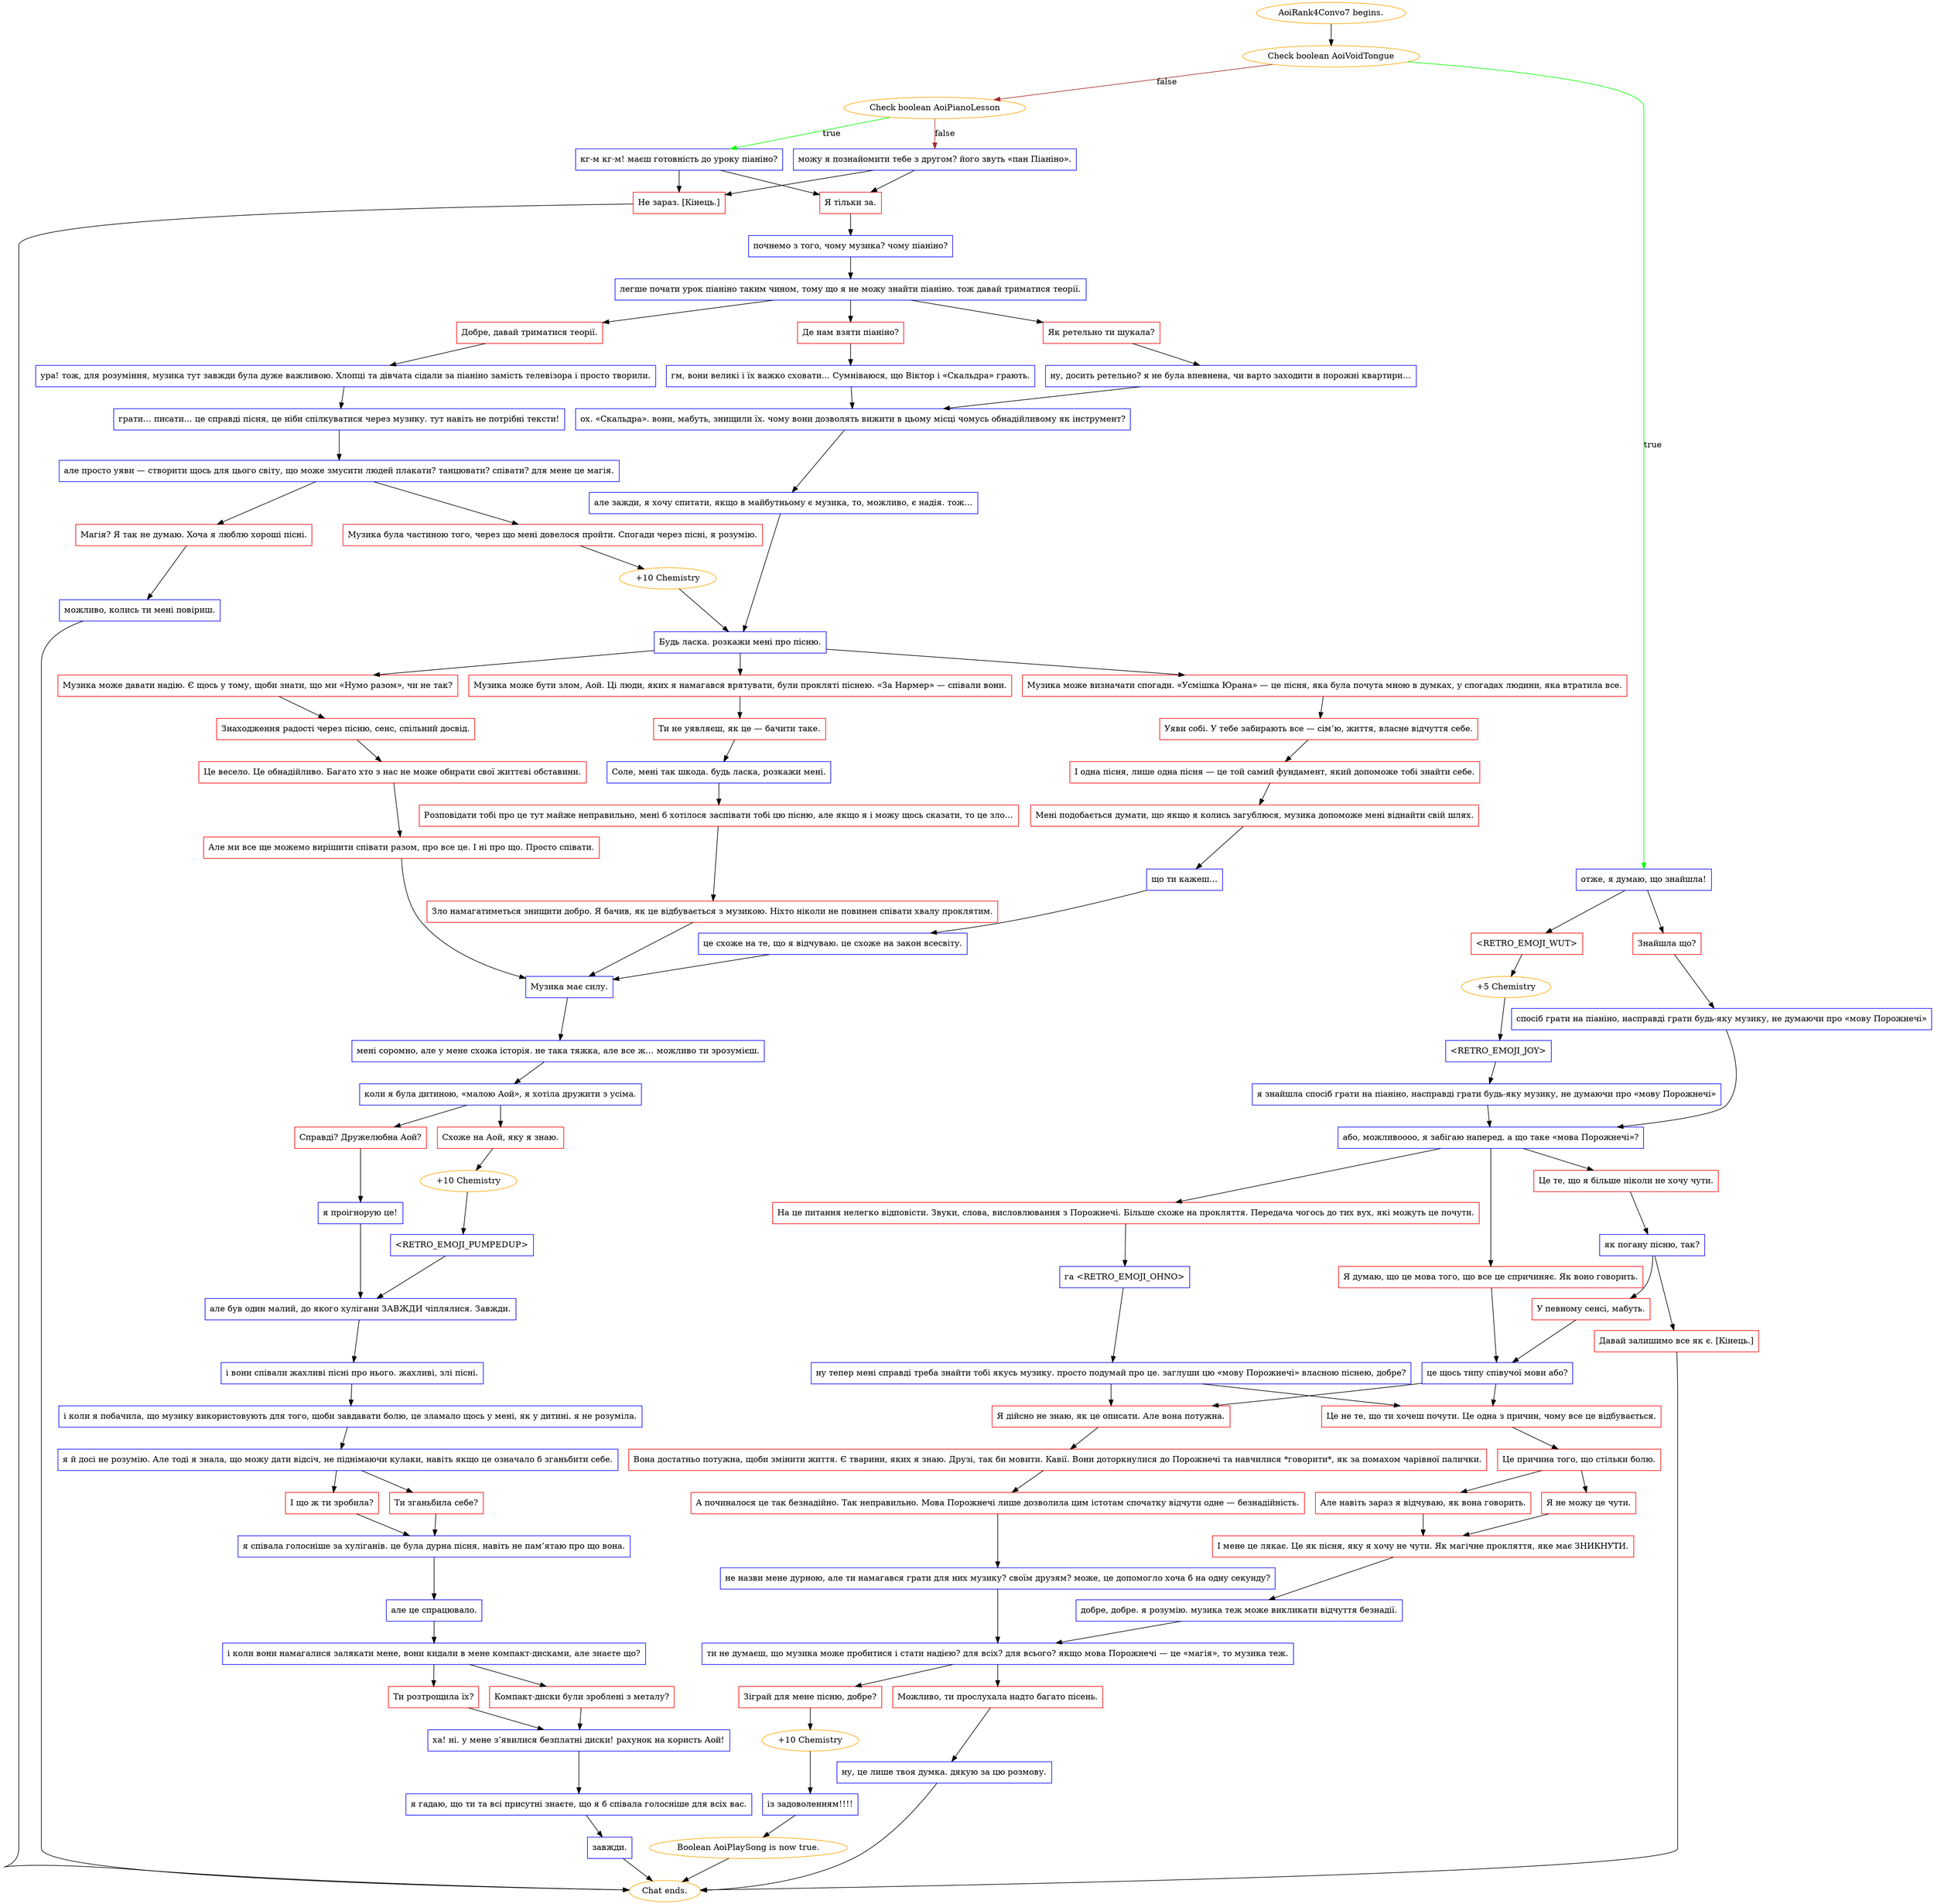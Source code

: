 digraph {
	"AoiRank4Convo7 begins." [color=orange];
		"AoiRank4Convo7 begins." -> j2536274314;
	j2536274314 [label="Check boolean AoiVoidTongue",color=orange];
		j2536274314 -> j1355109511 [label=true,color=green];
		j2536274314 -> j3819763007 [label=false,color=brown];
	j1355109511 [label="отже, я думаю, що знайшла!",shape=box,color=blue];
		j1355109511 -> j100873860;
		j1355109511 -> j76487921;
	j3819763007 [label="Check boolean AoiPianoLesson",color=orange];
		j3819763007 -> j2881706841 [label=true,color=green];
		j3819763007 -> j3302936495 [label=false,color=brown];
	j100873860 [label="<RETRO_EMOJI_WUT>",shape=box,color=red];
		j100873860 -> j1961999832;
	j76487921 [label="Знайшла що?",shape=box,color=red];
		j76487921 -> j1515522088;
	j2881706841 [label="кг-м кг-м! маєш готовність до уроку піаніно?",shape=box,color=blue];
		j2881706841 -> j2693390568;
		j2881706841 -> j3335933649;
	j3302936495 [label="можу я познайомити тебе з другом? його звуть «пан Піаніно».",shape=box,color=blue];
		j3302936495 -> j2693390568;
		j3302936495 -> j3335933649;
	j1961999832 [label="+5 Chemistry",color=orange];
		j1961999832 -> j1638943372;
	j1515522088 [label="спосіб грати на піаніно, насправді грати будь-яку музику, не думаючи про «мову Порожнечі»",shape=box,color=blue];
		j1515522088 -> j2956853362;
	j2693390568 [label="Я тільки за.",shape=box,color=red];
		j2693390568 -> j3755712043;
	j3335933649 [label="Не зараз. [Кінець.]",shape=box,color=red];
		j3335933649 -> "Chat ends.";
	j1638943372 [label="<RETRO_EMOJI_JOY>",shape=box,color=blue];
		j1638943372 -> j3496648348;
	j2956853362 [label="або, можливоооо, я забігаю наперед. а що таке «мова Порожнечі»?",shape=box,color=blue];
		j2956853362 -> j1881104686;
		j2956853362 -> j2693740998;
		j2956853362 -> j3834497926;
	j3755712043 [label="почнемо з того, чому музика? чому піаніно?",shape=box,color=blue];
		j3755712043 -> j3934588897;
	"Chat ends." [color=orange];
	j3496648348 [label="я знайшла спосіб грати на піаніно, насправді грати будь-яку музику, не думаючи про «мову Порожнечі»",shape=box,color=blue];
		j3496648348 -> j2956853362;
	j1881104686 [label="На це питання нелегко відповісти. Звуки, слова, висловлювання з Порожнечі. Більше схоже на прокляття. Передача чогось до тих вух, які можуть це почути.",shape=box,color=red];
		j1881104686 -> j3495309121;
	j2693740998 [label="Це те, що я більше ніколи не хочу чути.",shape=box,color=red];
		j2693740998 -> j380722579;
	j3834497926 [label="Я думаю, що це мова того, що все це спричиняє. Як воно говорить.",shape=box,color=red];
		j3834497926 -> j157359079;
	j3934588897 [label="легше почати урок піаніно таким чином, тому що я не можу знайти піаніно. тож давай триматися теорії.",shape=box,color=blue];
		j3934588897 -> j864319641;
		j3934588897 -> j2392124627;
		j3934588897 -> j1786848676;
	j3495309121 [label="га <RETRO_EMOJI_OHNO>",shape=box,color=blue];
		j3495309121 -> j2211538789;
	j380722579 [label="як погану пісню, так?",shape=box,color=blue];
		j380722579 -> j31134878;
		j380722579 -> j3601230200;
	j157359079 [label="це щось типу співучої мови або?",shape=box,color=blue];
		j157359079 -> j3513344654;
		j157359079 -> j812367854;
	j864319641 [label="Добре, давай триматися теорії.",shape=box,color=red];
		j864319641 -> j446921074;
	j2392124627 [label="Як ретельно ти шукала?",shape=box,color=red];
		j2392124627 -> j4219567682;
	j1786848676 [label="Де нам взяти піаніно?",shape=box,color=red];
		j1786848676 -> j2120402037;
	j2211538789 [label="ну тепер мені справді треба знайти тобі якусь музику. просто подумай про це. заглуши цю «мову Порожнечі» власною піснею, добре?",shape=box,color=blue];
		j2211538789 -> j3513344654;
		j2211538789 -> j812367854;
	j31134878 [label="Давай залишимо все як є. [Кінець.]",shape=box,color=red];
		j31134878 -> "Chat ends.";
	j3601230200 [label="У певному сенсі, мабуть.",shape=box,color=red];
		j3601230200 -> j157359079;
	j3513344654 [label="Я дійсно не знаю, як це описати. Але вона потужна.",shape=box,color=red];
		j3513344654 -> j2096882937;
	j812367854 [label="Це не те, що ти хочеш почути. Це одна з причин, чому все це відбувається.",shape=box,color=red];
		j812367854 -> j2926571892;
	j446921074 [label="ура! тож, для розуміння, музика тут завжди була дуже важливою. Хлопці та дівчата сідали за піаніно замість телевізора і просто творили.",shape=box,color=blue];
		j446921074 -> j878854465;
	j4219567682 [label="ну, досить ретельно? я не була впевнена, чи варто заходити в порожні квартири…",shape=box,color=blue];
		j4219567682 -> j1856397932;
	j2120402037 [label="гм, вони великі і їх важко сховати… Сумніваюся, що Віктор і «Скальдра» грають.",shape=box,color=blue];
		j2120402037 -> j1856397932;
	j2096882937 [label="Вона достатньо потужна, щоби змінити життя. Є тварини, яких я знаю. Друзі, так би мовити. Кавії. Вони доторкнулися до Порожнечі та навчилися *говорити*, як за помахом чарівної палички.",shape=box,color=red];
		j2096882937 -> j4108007706;
	j2926571892 [label="Це причина того, що стільки болю.",shape=box,color=red];
		j2926571892 -> j423549607;
		j2926571892 -> j2841945253;
	j878854465 [label="грати… писати… це справді пісня, це ніби спілкуватися через музику. тут навіть не потрібні тексти!",shape=box,color=blue];
		j878854465 -> j3547523461;
	j1856397932 [label="ох. «Скальдра». вони, мабуть, знищили їх. чому вони дозволять вижити в цьому місці чомусь обнадійливому як інструмент?",shape=box,color=blue];
		j1856397932 -> j818853602;
	j4108007706 [label="А починалося це так безнадійно. Так неправильно. Мова Порожнечі лише дозволила цим істотам спочатку відчути одне — безнадійність.",shape=box,color=red];
		j4108007706 -> j527552328;
	j423549607 [label="Я не можу це чути.",shape=box,color=red];
		j423549607 -> j840786347;
	j2841945253 [label="Але навіть зараз я відчуваю, як вона говорить.",shape=box,color=red];
		j2841945253 -> j840786347;
	j3547523461 [label="але просто уяви — створити щось для цього світу, що може змусити людей плакати? танцювати? співати? для мене це магія.",shape=box,color=blue];
		j3547523461 -> j2299899762;
		j3547523461 -> j3687660849;
	j818853602 [label="але зажди, я хочу спитати, якщо в майбутньому є музика, то, можливо, є надія. тож…",shape=box,color=blue];
		j818853602 -> j4108013001;
	j527552328 [label="не назви мене дурною, але ти намагався грати для них музику? своїм друзям? може, це допомогло хоча б на одну секунду?",shape=box,color=blue];
		j527552328 -> j3798552905;
	j840786347 [label="І мене це лякає. Це як пісня, яку я хочу не чути. Як магічне прокляття, яке має ЗНИКНУТИ.",shape=box,color=red];
		j840786347 -> j3926393548;
	j2299899762 [label="Магія? Я так не думаю. Хоча я люблю хороші пісні.",shape=box,color=red];
		j2299899762 -> j3255770973;
	j3687660849 [label="Музика була частиною того, через що мені довелося пройти. Спогади через пісні, я розумію.",shape=box,color=red];
		j3687660849 -> j4190451052;
	j4108013001 [label="Будь ласка. розкажи мені про пісню.",shape=box,color=blue];
		j4108013001 -> j594784472;
		j4108013001 -> j475911698;
		j4108013001 -> j1585887885;
	j3798552905 [label="ти не думаєш, що музика може пробитися і стати надією? для всіх? для всього? якщо мова Порожнечі — це «магія», то музика теж.",shape=box,color=blue];
		j3798552905 -> j2341708923;
		j3798552905 -> j2545409966;
	j3926393548 [label="добре, добре. я розумію. музика теж може викликати відчуття безнадії.",shape=box,color=blue];
		j3926393548 -> j3798552905;
	j3255770973 [label="можливо, колись ти мені повіриш.",shape=box,color=blue];
		j3255770973 -> "Chat ends.";
	j4190451052 [label="+10 Chemistry",color=orange];
		j4190451052 -> j4108013001;
	j594784472 [label="Музика може визначати спогади. «Усмішка Юрана» — це пісня, яка була почута мною в думках, у спогадах людини, яка втратила все.",shape=box,color=red];
		j594784472 -> j2793082337;
	j475911698 [label="Музика може давати надію. Є щось у тому, щоби знати, що ми «Нумо разом», чи не так?",shape=box,color=red];
		j475911698 -> j2205362080;
	j1585887885 [label="Музика може бути злом, Аой. Ці люди, яких я намагався врятувати, були прокляті піснею. «За Нармер» — співали вони.",shape=box,color=red];
		j1585887885 -> j2994104107;
	j2341708923 [label="Зіграй для мене пісню, добре?",shape=box,color=red];
		j2341708923 -> j2581895748;
	j2545409966 [label="Можливо, ти прослухала надто багато пісень.",shape=box,color=red];
		j2545409966 -> j456645581;
	j2793082337 [label="Уяви собі. У тебе забирають все — сім’ю, життя, власне відчуття себе.",shape=box,color=red];
		j2793082337 -> j3631129221;
	j2205362080 [label="Знаходження радості через пісню, сенс, спільний досвід.",shape=box,color=red];
		j2205362080 -> j1477595275;
	j2994104107 [label="Ти не уявляєш, як це — бачити таке.",shape=box,color=red];
		j2994104107 -> j3273157698;
	j2581895748 [label="+10 Chemistry",color=orange];
		j2581895748 -> j3127220413;
	j456645581 [label="ну, це лише твоя думка. дякую за цю розмову.",shape=box,color=blue];
		j456645581 -> "Chat ends.";
	j3631129221 [label="І одна пісня, лише одна пісня — це той самий фундамент, який допоможе тобі знайти себе.",shape=box,color=red];
		j3631129221 -> j1833732254;
	j1477595275 [label="Це весело. Це обнадійливо. Багато хто з нас не може обирати свої життєві обставини.",shape=box,color=red];
		j1477595275 -> j2101824218;
	j3273157698 [label="Соле, мені так шкода. будь ласка, розкажи мені.",shape=box,color=blue];
		j3273157698 -> j4235686849;
	j3127220413 [label="із задоволенням!!!!",shape=box,color=blue];
		j3127220413 -> j4141513296;
	j1833732254 [label="Мені подобається думати, що якщо я колись загублюся, музика допоможе мені віднайти свій шлях.",shape=box,color=red];
		j1833732254 -> j3582819598;
	j2101824218 [label="Але ми все ще можемо вирішити співати разом, про все це. І ні про що. Просто співати.",shape=box,color=red];
		j2101824218 -> j3056574058;
	j4235686849 [label="Розповідати тобі про це тут майже неправильно, мені б хотілося заспівати тобі цю пісню, але якщо я і можу щось сказати, то це зло…",shape=box,color=red];
		j4235686849 -> j3678833324;
	j4141513296 [label="Boolean AoiPlaySong is now true.",color=orange];
		j4141513296 -> "Chat ends.";
	j3582819598 [label="що ти кажеш…",shape=box,color=blue];
		j3582819598 -> j4076558851;
	j3056574058 [label="Музика має силу.",shape=box,color=blue];
		j3056574058 -> j1523937752;
	j3678833324 [label="Зло намагатиметься знищити добро. Я бачив, як це відбувається з музикою. Ніхто ніколи не повинен співати хвалу проклятим.",shape=box,color=red];
		j3678833324 -> j3056574058;
	j4076558851 [label="це схоже на те, що я відчуваю. це схоже на закон всесвіту.",shape=box,color=blue];
		j4076558851 -> j3056574058;
	j1523937752 [label="мені соромно, але у мене схожа історія. не така тяжка, але все ж… можливо ти зрозумієш.",shape=box,color=blue];
		j1523937752 -> j1522251995;
	j1522251995 [label="коли я була дитиною, «малою Аой», я хотіла дружити з усіма.",shape=box,color=blue];
		j1522251995 -> j1881362909;
		j1522251995 -> j1514830481;
	j1881362909 [label="Схоже на Аой, яку я знаю.",shape=box,color=red];
		j1881362909 -> j2472871891;
	j1514830481 [label="Справді? Дружелюбна Аой?",shape=box,color=red];
		j1514830481 -> j2852823263;
	j2472871891 [label="+10 Chemistry",color=orange];
		j2472871891 -> j942520687;
	j2852823263 [label="я проігнорую це!",shape=box,color=blue];
		j2852823263 -> j4089065925;
	j942520687 [label="<RETRO_EMOJI_PUMPEDUP>",shape=box,color=blue];
		j942520687 -> j4089065925;
	j4089065925 [label="але був один малий, до якого хулігани ЗАВЖДИ чіплялися. Завжди.",shape=box,color=blue];
		j4089065925 -> j3319958267;
	j3319958267 [label="і вони співали жахливі пісні про нього. жахливі, злі пісні.",shape=box,color=blue];
		j3319958267 -> j2231857259;
	j2231857259 [label="і коли я побачила, що музику використовують для того, щоби завдавати болю, це зламало щось у мені, як у дитині. я не розуміла.",shape=box,color=blue];
		j2231857259 -> j2471461529;
	j2471461529 [label="я й досі не розумію. Але тоді я знала, що можу дати відсіч, не піднімаючи кулаки, навіть якщо це означало б зганьбити себе.",shape=box,color=blue];
		j2471461529 -> j4283058752;
		j2471461529 -> j2603518860;
	j4283058752 [label="І що ж ти зробила?",shape=box,color=red];
		j4283058752 -> j1247544816;
	j2603518860 [label="Ти зганьбила себе?",shape=box,color=red];
		j2603518860 -> j1247544816;
	j1247544816 [label="я співала голосніше за хуліганів. це була дурна пісня, навіть не пам’ятаю про що вона.",shape=box,color=blue];
		j1247544816 -> j3156786169;
	j3156786169 [label="але це спрацювало.",shape=box,color=blue];
		j3156786169 -> j848444365;
	j848444365 [label="і коли вони намагалися залякати мене, вони кидали в мене компакт-дисками, але знаєте що?",shape=box,color=blue];
		j848444365 -> j2391379601;
		j848444365 -> j1586561609;
	j2391379601 [label="Компакт-диски були зроблені з металу?",shape=box,color=red];
		j2391379601 -> j2432422005;
	j1586561609 [label="Ти розтрощила їх?",shape=box,color=red];
		j1586561609 -> j2432422005;
	j2432422005 [label="ха! ні. у мене з’явилися безплатні диски! рахунок на користь Аой!",shape=box,color=blue];
		j2432422005 -> j3061199221;
	j3061199221 [label="я гадаю, що ти та всі присутні знаєте, що я б співала голосніше для всіх вас.",shape=box,color=blue];
		j3061199221 -> j912945877;
	j912945877 [label="завжди.",shape=box,color=blue];
		j912945877 -> "Chat ends.";
}